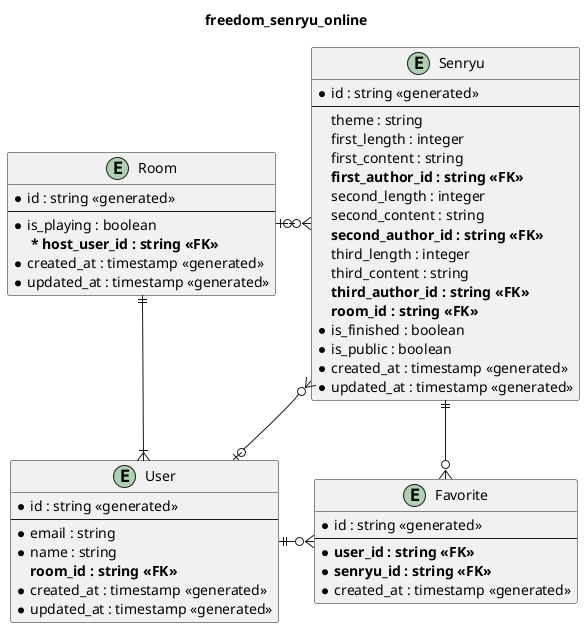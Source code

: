 @startuml er
title freedom_senryu_online

entity Room {
    * id : string <<generated>>
    ---
    * is_playing : boolean
    ** * host_user_id : string <<FK>>**
    * created_at : timestamp <<generated>>
    * updated_at : timestamp <<generated>>
}

entity User {
    * id : string <<generated>>
    ---
    * email : string
    * name : string
    **room_id : string <<FK>>**
    * created_at : timestamp <<generated>>
    * updated_at : timestamp <<generated>>
}

entity Senryu {
    * id : string <<generated>>
    ---
    theme : string
    first_length : integer
    first_content : string
    **first_author_id : string <<FK>>**
    second_length : integer
    second_content : string
    **second_author_id : string <<FK>>**
    third_length : integer
    third_content : string
    **third_author_id : string <<FK>>**
    **room_id : string <<FK>>**
    * is_finished : boolean
    * is_public : boolean
    * created_at : timestamp <<generated>>
    * updated_at : timestamp <<generated>>
}

entity Favorite {
    * id : string <<generated>>
    ---
    * **user_id : string <<FK>>**
    * **senryu_id : string <<FK>>**
    * created_at : timestamp <<generated>>
}

Room   ||-r-|{ User
Room   |o-r-o{ Senryu
User   |o-u-o{ Senryu
User   ||-r-o{ Favorite
Senryu ||-r-o{ Favorite
@enduml